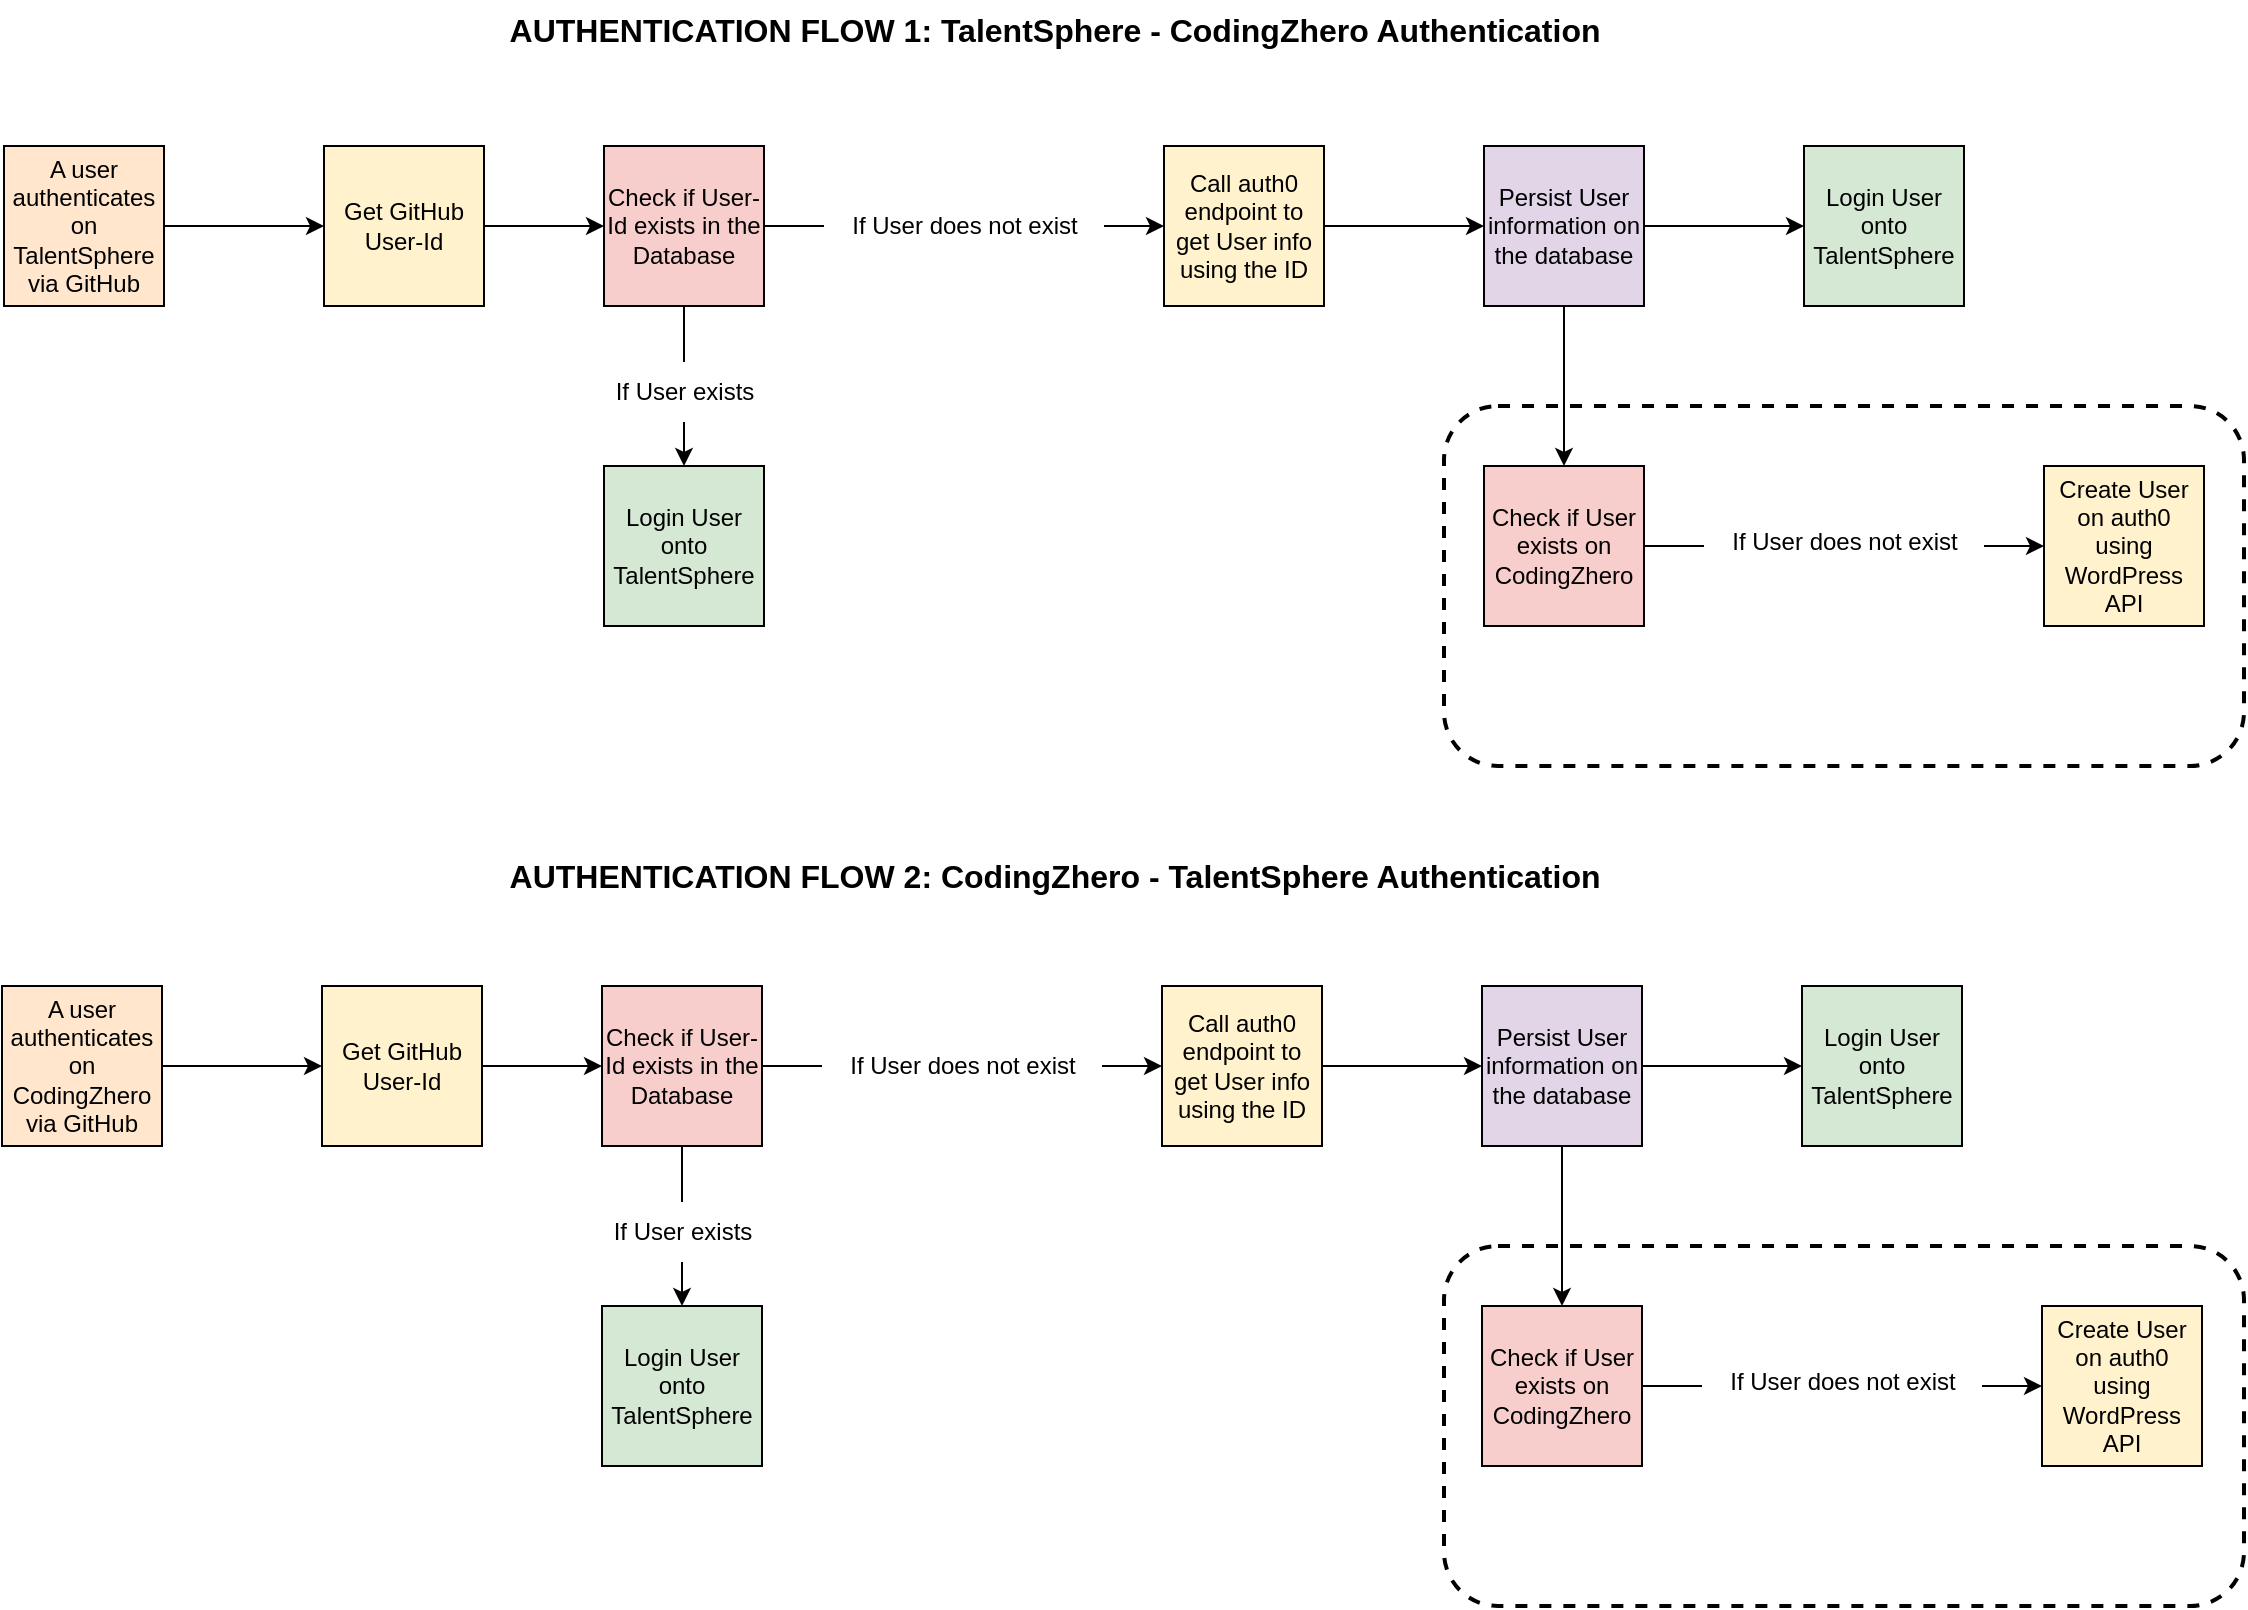 <mxfile version="20.8.20" type="github"><diagram name="Page-1" id="dJdTtgWFLcji0WIjxV1M"><mxGraphModel dx="1614" dy="1041" grid="1" gridSize="10" guides="1" tooltips="1" connect="1" arrows="1" fold="1" page="1" pageScale="1" pageWidth="1169" pageHeight="827" math="0" shadow="0"><root><mxCell id="0"/><mxCell id="1" parent="0"/><mxCell id="Mu5V6rFIeby1Iwn6CA1j-52" value="" style="rounded=1;whiteSpace=wrap;html=1;fontSize=16;fillColor=#FFFFFF;dashed=1;strokeWidth=2;" vertex="1" parent="1"><mxGeometry x="790" y="210" width="400" height="180" as="geometry"/></mxCell><mxCell id="Mu5V6rFIeby1Iwn6CA1j-5" style="edgeStyle=orthogonalEdgeStyle;rounded=0;orthogonalLoop=1;jettySize=auto;html=1;exitX=1;exitY=0.5;exitDx=0;exitDy=0;entryX=0;entryY=0.5;entryDx=0;entryDy=0;" edge="1" parent="1" source="Mu5V6rFIeby1Iwn6CA1j-1" target="Mu5V6rFIeby1Iwn6CA1j-2"><mxGeometry relative="1" as="geometry"/></mxCell><mxCell id="Mu5V6rFIeby1Iwn6CA1j-1" value="A user authenticates on TalentSphere via GitHub" style="whiteSpace=wrap;html=1;aspect=fixed;fillColor=#ffe6cc;strokeColor=#000000;" vertex="1" parent="1"><mxGeometry x="70" y="80" width="80" height="80" as="geometry"/></mxCell><mxCell id="Mu5V6rFIeby1Iwn6CA1j-6" style="edgeStyle=orthogonalEdgeStyle;rounded=0;orthogonalLoop=1;jettySize=auto;html=1;exitX=1;exitY=0.5;exitDx=0;exitDy=0;entryX=0;entryY=0.5;entryDx=0;entryDy=0;" edge="1" parent="1" source="Mu5V6rFIeby1Iwn6CA1j-2" target="Mu5V6rFIeby1Iwn6CA1j-3"><mxGeometry relative="1" as="geometry"/></mxCell><mxCell id="Mu5V6rFIeby1Iwn6CA1j-2" value="Get GitHub User-Id" style="whiteSpace=wrap;html=1;aspect=fixed;fillColor=#fff2cc;strokeColor=#000000;" vertex="1" parent="1"><mxGeometry x="230" y="80" width="80" height="80" as="geometry"/></mxCell><mxCell id="Mu5V6rFIeby1Iwn6CA1j-7" style="edgeStyle=orthogonalEdgeStyle;rounded=0;orthogonalLoop=1;jettySize=auto;html=1;exitX=0.5;exitY=1;exitDx=0;exitDy=0;entryX=0.5;entryY=0;entryDx=0;entryDy=0;" edge="1" parent="1" source="Mu5V6rFIeby1Iwn6CA1j-3" target="Mu5V6rFIeby1Iwn6CA1j-4"><mxGeometry relative="1" as="geometry"/></mxCell><mxCell id="Mu5V6rFIeby1Iwn6CA1j-11" style="edgeStyle=orthogonalEdgeStyle;rounded=0;orthogonalLoop=1;jettySize=auto;html=1;exitX=1;exitY=0.5;exitDx=0;exitDy=0;startArrow=none;" edge="1" parent="1" source="Mu5V6rFIeby1Iwn6CA1j-12" target="Mu5V6rFIeby1Iwn6CA1j-9"><mxGeometry relative="1" as="geometry"/></mxCell><mxCell id="Mu5V6rFIeby1Iwn6CA1j-3" value="Check if User-Id exists in the Database" style="whiteSpace=wrap;html=1;aspect=fixed;fillColor=#f8cecc;strokeColor=#000000;" vertex="1" parent="1"><mxGeometry x="370" y="80" width="80" height="80" as="geometry"/></mxCell><mxCell id="Mu5V6rFIeby1Iwn6CA1j-4" value="Login User onto TalentSphere" style="whiteSpace=wrap;html=1;aspect=fixed;fillColor=#d5e8d4;strokeColor=#000000;" vertex="1" parent="1"><mxGeometry x="370" y="240" width="80" height="80" as="geometry"/></mxCell><mxCell id="Mu5V6rFIeby1Iwn6CA1j-8" value="If User exists" style="text;html=1;align=center;verticalAlign=middle;resizable=0;points=[];autosize=1;strokeColor=none;fillColor=#FFFFFF;" vertex="1" parent="1"><mxGeometry x="365" y="188" width="90" height="30" as="geometry"/></mxCell><mxCell id="Mu5V6rFIeby1Iwn6CA1j-20" style="edgeStyle=orthogonalEdgeStyle;rounded=0;orthogonalLoop=1;jettySize=auto;html=1;exitX=1;exitY=0.5;exitDx=0;exitDy=0;entryX=0;entryY=0.5;entryDx=0;entryDy=0;" edge="1" parent="1" source="Mu5V6rFIeby1Iwn6CA1j-9" target="Mu5V6rFIeby1Iwn6CA1j-19"><mxGeometry relative="1" as="geometry"/></mxCell><mxCell id="Mu5V6rFIeby1Iwn6CA1j-9" value="Call auth0 endpoint to get User info using the ID" style="whiteSpace=wrap;html=1;aspect=fixed;fillColor=#fff2cc;strokeColor=#000000;" vertex="1" parent="1"><mxGeometry x="650" y="80" width="80" height="80" as="geometry"/></mxCell><mxCell id="Mu5V6rFIeby1Iwn6CA1j-18" value="" style="edgeStyle=orthogonalEdgeStyle;rounded=0;orthogonalLoop=1;jettySize=auto;html=1;exitX=1;exitY=0.5;exitDx=0;exitDy=0;endArrow=none;" edge="1" parent="1" source="Mu5V6rFIeby1Iwn6CA1j-3" target="Mu5V6rFIeby1Iwn6CA1j-12"><mxGeometry relative="1" as="geometry"><mxPoint x="450" y="120" as="sourcePoint"/><mxPoint x="650" y="120" as="targetPoint"/></mxGeometry></mxCell><mxCell id="Mu5V6rFIeby1Iwn6CA1j-12" value="If User does not exist" style="text;html=1;align=center;verticalAlign=middle;resizable=0;points=[];autosize=1;strokeColor=none;fillColor=#FFFFFF;" vertex="1" parent="1"><mxGeometry x="480" y="105" width="140" height="30" as="geometry"/></mxCell><mxCell id="Mu5V6rFIeby1Iwn6CA1j-22" style="edgeStyle=orthogonalEdgeStyle;rounded=0;orthogonalLoop=1;jettySize=auto;html=1;exitX=1;exitY=0.5;exitDx=0;exitDy=0;entryX=0;entryY=0.5;entryDx=0;entryDy=0;" edge="1" parent="1" source="Mu5V6rFIeby1Iwn6CA1j-19" target="Mu5V6rFIeby1Iwn6CA1j-21"><mxGeometry relative="1" as="geometry"/></mxCell><mxCell id="Mu5V6rFIeby1Iwn6CA1j-24" style="edgeStyle=orthogonalEdgeStyle;rounded=0;orthogonalLoop=1;jettySize=auto;html=1;exitX=0.5;exitY=1;exitDx=0;exitDy=0;entryX=0.5;entryY=0;entryDx=0;entryDy=0;" edge="1" parent="1" source="Mu5V6rFIeby1Iwn6CA1j-19" target="Mu5V6rFIeby1Iwn6CA1j-23"><mxGeometry relative="1" as="geometry"/></mxCell><mxCell id="Mu5V6rFIeby1Iwn6CA1j-19" value="Persist User information on the database" style="whiteSpace=wrap;html=1;aspect=fixed;fillColor=#e1d5e7;strokeColor=#000000;" vertex="1" parent="1"><mxGeometry x="810" y="80" width="80" height="80" as="geometry"/></mxCell><mxCell id="Mu5V6rFIeby1Iwn6CA1j-21" value="Login User onto TalentSphere" style="whiteSpace=wrap;html=1;aspect=fixed;fillColor=#d5e8d4;strokeColor=#000000;" vertex="1" parent="1"><mxGeometry x="970" y="80" width="80" height="80" as="geometry"/></mxCell><mxCell id="Mu5V6rFIeby1Iwn6CA1j-26" style="edgeStyle=orthogonalEdgeStyle;rounded=0;orthogonalLoop=1;jettySize=auto;html=1;exitX=1;exitY=0.5;exitDx=0;exitDy=0;entryX=0;entryY=0.5;entryDx=0;entryDy=0;" edge="1" parent="1" source="Mu5V6rFIeby1Iwn6CA1j-23" target="Mu5V6rFIeby1Iwn6CA1j-25"><mxGeometry relative="1" as="geometry"/></mxCell><mxCell id="Mu5V6rFIeby1Iwn6CA1j-23" value="Check if User exists on CodingZhero" style="whiteSpace=wrap;html=1;aspect=fixed;fillColor=#f8cecc;strokeColor=#000000;" vertex="1" parent="1"><mxGeometry x="810" y="240" width="80" height="80" as="geometry"/></mxCell><mxCell id="Mu5V6rFIeby1Iwn6CA1j-25" value="Create User on auth0 using WordPress API" style="whiteSpace=wrap;html=1;aspect=fixed;fillColor=#fff2cc;strokeColor=#000000;" vertex="1" parent="1"><mxGeometry x="1090" y="240" width="80" height="80" as="geometry"/></mxCell><mxCell id="Mu5V6rFIeby1Iwn6CA1j-27" value="If User does not exist" style="text;html=1;align=center;verticalAlign=middle;resizable=0;points=[];autosize=1;strokeColor=none;fillColor=#FFFFFF;" vertex="1" parent="1"><mxGeometry x="920" y="263" width="140" height="30" as="geometry"/></mxCell><mxCell id="Mu5V6rFIeby1Iwn6CA1j-28" value="&lt;b&gt;&lt;font style=&quot;font-size: 16px;&quot;&gt;AUTHENTICATION FLOW 1: TalentSphere - CodingZhero Authentication&lt;/font&gt;&lt;/b&gt;" style="text;html=1;align=center;verticalAlign=middle;resizable=0;points=[];autosize=1;strokeColor=none;fillColor=none;" vertex="1" parent="1"><mxGeometry x="310" y="7" width="570" height="30" as="geometry"/></mxCell><mxCell id="Mu5V6rFIeby1Iwn6CA1j-50" value="&lt;b&gt;&lt;font style=&quot;font-size: 16px;&quot;&gt;AUTHENTICATION FLOW 2: CodingZhero - TalentSphere Authentication&lt;/font&gt;&lt;/b&gt;" style="text;html=1;align=center;verticalAlign=middle;resizable=0;points=[];autosize=1;strokeColor=none;fillColor=none;" vertex="1" parent="1"><mxGeometry x="310" y="430" width="570" height="30" as="geometry"/></mxCell><mxCell id="Mu5V6rFIeby1Iwn6CA1j-53" value="" style="rounded=1;whiteSpace=wrap;html=1;fontSize=16;fillColor=#FFFFFF;dashed=1;strokeWidth=2;" vertex="1" parent="1"><mxGeometry x="790" y="630" width="400" height="180" as="geometry"/></mxCell><mxCell id="Mu5V6rFIeby1Iwn6CA1j-54" style="edgeStyle=orthogonalEdgeStyle;rounded=0;orthogonalLoop=1;jettySize=auto;html=1;exitX=1;exitY=0.5;exitDx=0;exitDy=0;entryX=0;entryY=0.5;entryDx=0;entryDy=0;" edge="1" source="Mu5V6rFIeby1Iwn6CA1j-55" target="Mu5V6rFIeby1Iwn6CA1j-57" parent="1"><mxGeometry relative="1" as="geometry"/></mxCell><mxCell id="Mu5V6rFIeby1Iwn6CA1j-55" value="A user authenticates on CodingZhero via GitHub" style="whiteSpace=wrap;html=1;aspect=fixed;fillColor=#ffe6cc;strokeColor=#000000;" vertex="1" parent="1"><mxGeometry x="69" y="500" width="80" height="80" as="geometry"/></mxCell><mxCell id="Mu5V6rFIeby1Iwn6CA1j-56" style="edgeStyle=orthogonalEdgeStyle;rounded=0;orthogonalLoop=1;jettySize=auto;html=1;exitX=1;exitY=0.5;exitDx=0;exitDy=0;entryX=0;entryY=0.5;entryDx=0;entryDy=0;" edge="1" source="Mu5V6rFIeby1Iwn6CA1j-57" target="Mu5V6rFIeby1Iwn6CA1j-60" parent="1"><mxGeometry relative="1" as="geometry"/></mxCell><mxCell id="Mu5V6rFIeby1Iwn6CA1j-57" value="Get GitHub User-Id" style="whiteSpace=wrap;html=1;aspect=fixed;fillColor=#fff2cc;strokeColor=#000000;" vertex="1" parent="1"><mxGeometry x="229" y="500" width="80" height="80" as="geometry"/></mxCell><mxCell id="Mu5V6rFIeby1Iwn6CA1j-58" style="edgeStyle=orthogonalEdgeStyle;rounded=0;orthogonalLoop=1;jettySize=auto;html=1;exitX=0.5;exitY=1;exitDx=0;exitDy=0;entryX=0.5;entryY=0;entryDx=0;entryDy=0;" edge="1" source="Mu5V6rFIeby1Iwn6CA1j-60" target="Mu5V6rFIeby1Iwn6CA1j-61" parent="1"><mxGeometry relative="1" as="geometry"/></mxCell><mxCell id="Mu5V6rFIeby1Iwn6CA1j-59" style="edgeStyle=orthogonalEdgeStyle;rounded=0;orthogonalLoop=1;jettySize=auto;html=1;exitX=1;exitY=0.5;exitDx=0;exitDy=0;startArrow=none;" edge="1" source="Mu5V6rFIeby1Iwn6CA1j-66" target="Mu5V6rFIeby1Iwn6CA1j-64" parent="1"><mxGeometry relative="1" as="geometry"/></mxCell><mxCell id="Mu5V6rFIeby1Iwn6CA1j-60" value="Check if User-Id exists in the Database" style="whiteSpace=wrap;html=1;aspect=fixed;fillColor=#f8cecc;strokeColor=#000000;" vertex="1" parent="1"><mxGeometry x="369" y="500" width="80" height="80" as="geometry"/></mxCell><mxCell id="Mu5V6rFIeby1Iwn6CA1j-61" value="Login User onto TalentSphere" style="whiteSpace=wrap;html=1;aspect=fixed;fillColor=#d5e8d4;strokeColor=#000000;" vertex="1" parent="1"><mxGeometry x="369" y="660" width="80" height="80" as="geometry"/></mxCell><mxCell id="Mu5V6rFIeby1Iwn6CA1j-62" value="If User exists" style="text;html=1;align=center;verticalAlign=middle;resizable=0;points=[];autosize=1;strokeColor=none;fillColor=#FFFFFF;" vertex="1" parent="1"><mxGeometry x="364" y="608" width="90" height="30" as="geometry"/></mxCell><mxCell id="Mu5V6rFIeby1Iwn6CA1j-63" style="edgeStyle=orthogonalEdgeStyle;rounded=0;orthogonalLoop=1;jettySize=auto;html=1;exitX=1;exitY=0.5;exitDx=0;exitDy=0;entryX=0;entryY=0.5;entryDx=0;entryDy=0;" edge="1" source="Mu5V6rFIeby1Iwn6CA1j-64" target="Mu5V6rFIeby1Iwn6CA1j-69" parent="1"><mxGeometry relative="1" as="geometry"/></mxCell><mxCell id="Mu5V6rFIeby1Iwn6CA1j-64" value="Call auth0 endpoint to get User info using the ID" style="whiteSpace=wrap;html=1;aspect=fixed;fillColor=#fff2cc;strokeColor=#000000;" vertex="1" parent="1"><mxGeometry x="649" y="500" width="80" height="80" as="geometry"/></mxCell><mxCell id="Mu5V6rFIeby1Iwn6CA1j-65" value="" style="edgeStyle=orthogonalEdgeStyle;rounded=0;orthogonalLoop=1;jettySize=auto;html=1;exitX=1;exitY=0.5;exitDx=0;exitDy=0;endArrow=none;" edge="1" source="Mu5V6rFIeby1Iwn6CA1j-60" target="Mu5V6rFIeby1Iwn6CA1j-66" parent="1"><mxGeometry relative="1" as="geometry"><mxPoint x="449" y="540" as="sourcePoint"/><mxPoint x="649" y="540" as="targetPoint"/></mxGeometry></mxCell><mxCell id="Mu5V6rFIeby1Iwn6CA1j-66" value="If User does not exist" style="text;html=1;align=center;verticalAlign=middle;resizable=0;points=[];autosize=1;strokeColor=none;fillColor=#FFFFFF;" vertex="1" parent="1"><mxGeometry x="479" y="525" width="140" height="30" as="geometry"/></mxCell><mxCell id="Mu5V6rFIeby1Iwn6CA1j-67" style="edgeStyle=orthogonalEdgeStyle;rounded=0;orthogonalLoop=1;jettySize=auto;html=1;exitX=1;exitY=0.5;exitDx=0;exitDy=0;entryX=0;entryY=0.5;entryDx=0;entryDy=0;" edge="1" source="Mu5V6rFIeby1Iwn6CA1j-69" target="Mu5V6rFIeby1Iwn6CA1j-70" parent="1"><mxGeometry relative="1" as="geometry"/></mxCell><mxCell id="Mu5V6rFIeby1Iwn6CA1j-68" style="edgeStyle=orthogonalEdgeStyle;rounded=0;orthogonalLoop=1;jettySize=auto;html=1;exitX=0.5;exitY=1;exitDx=0;exitDy=0;entryX=0.5;entryY=0;entryDx=0;entryDy=0;" edge="1" source="Mu5V6rFIeby1Iwn6CA1j-69" target="Mu5V6rFIeby1Iwn6CA1j-72" parent="1"><mxGeometry relative="1" as="geometry"/></mxCell><mxCell id="Mu5V6rFIeby1Iwn6CA1j-69" value="Persist User information on the database" style="whiteSpace=wrap;html=1;aspect=fixed;fillColor=#e1d5e7;strokeColor=#000000;" vertex="1" parent="1"><mxGeometry x="809" y="500" width="80" height="80" as="geometry"/></mxCell><mxCell id="Mu5V6rFIeby1Iwn6CA1j-70" value="Login User onto TalentSphere" style="whiteSpace=wrap;html=1;aspect=fixed;fillColor=#d5e8d4;strokeColor=#000000;" vertex="1" parent="1"><mxGeometry x="969" y="500" width="80" height="80" as="geometry"/></mxCell><mxCell id="Mu5V6rFIeby1Iwn6CA1j-71" style="edgeStyle=orthogonalEdgeStyle;rounded=0;orthogonalLoop=1;jettySize=auto;html=1;exitX=1;exitY=0.5;exitDx=0;exitDy=0;entryX=0;entryY=0.5;entryDx=0;entryDy=0;" edge="1" source="Mu5V6rFIeby1Iwn6CA1j-72" target="Mu5V6rFIeby1Iwn6CA1j-73" parent="1"><mxGeometry relative="1" as="geometry"/></mxCell><mxCell id="Mu5V6rFIeby1Iwn6CA1j-72" value="Check if User exists on CodingZhero" style="whiteSpace=wrap;html=1;aspect=fixed;fillColor=#f8cecc;strokeColor=#000000;" vertex="1" parent="1"><mxGeometry x="809" y="660" width="80" height="80" as="geometry"/></mxCell><mxCell id="Mu5V6rFIeby1Iwn6CA1j-73" value="Create User on auth0 using WordPress API" style="whiteSpace=wrap;html=1;aspect=fixed;fillColor=#fff2cc;strokeColor=#000000;" vertex="1" parent="1"><mxGeometry x="1089" y="660" width="80" height="80" as="geometry"/></mxCell><mxCell id="Mu5V6rFIeby1Iwn6CA1j-74" value="If User does not exist" style="text;html=1;align=center;verticalAlign=middle;resizable=0;points=[];autosize=1;strokeColor=none;fillColor=#FFFFFF;" vertex="1" parent="1"><mxGeometry x="919" y="683" width="140" height="30" as="geometry"/></mxCell></root></mxGraphModel></diagram></mxfile>
